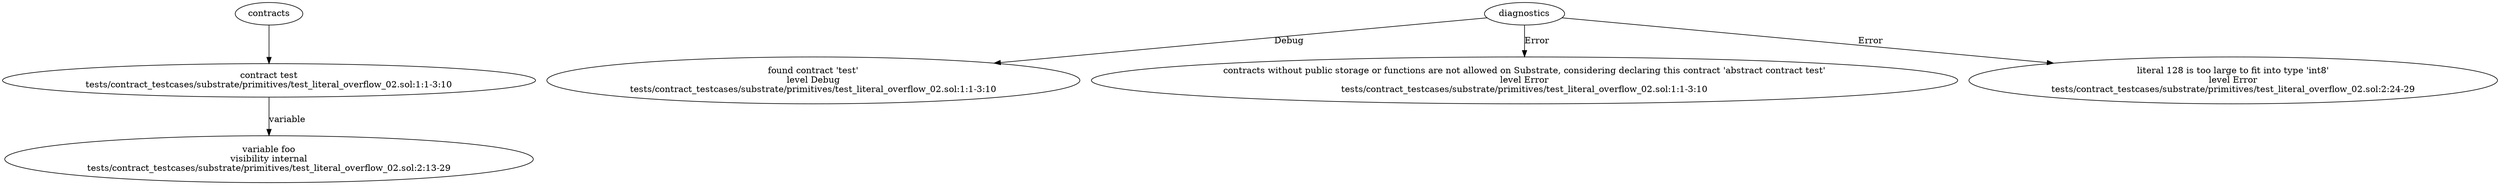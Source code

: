 strict digraph "tests/contract_testcases/substrate/primitives/test_literal_overflow_02.sol" {
	contract [label="contract test\ntests/contract_testcases/substrate/primitives/test_literal_overflow_02.sol:1:1-3:10"]
	var [label="variable foo\nvisibility internal\ntests/contract_testcases/substrate/primitives/test_literal_overflow_02.sol:2:13-29"]
	diagnostic [label="found contract 'test'\nlevel Debug\ntests/contract_testcases/substrate/primitives/test_literal_overflow_02.sol:1:1-3:10"]
	diagnostic_5 [label="contracts without public storage or functions are not allowed on Substrate, considering declaring this contract 'abstract contract test'\nlevel Error\ntests/contract_testcases/substrate/primitives/test_literal_overflow_02.sol:1:1-3:10"]
	diagnostic_6 [label="literal 128 is too large to fit into type 'int8'\nlevel Error\ntests/contract_testcases/substrate/primitives/test_literal_overflow_02.sol:2:24-29"]
	contracts -> contract
	contract -> var [label="variable"]
	diagnostics -> diagnostic [label="Debug"]
	diagnostics -> diagnostic_5 [label="Error"]
	diagnostics -> diagnostic_6 [label="Error"]
}

